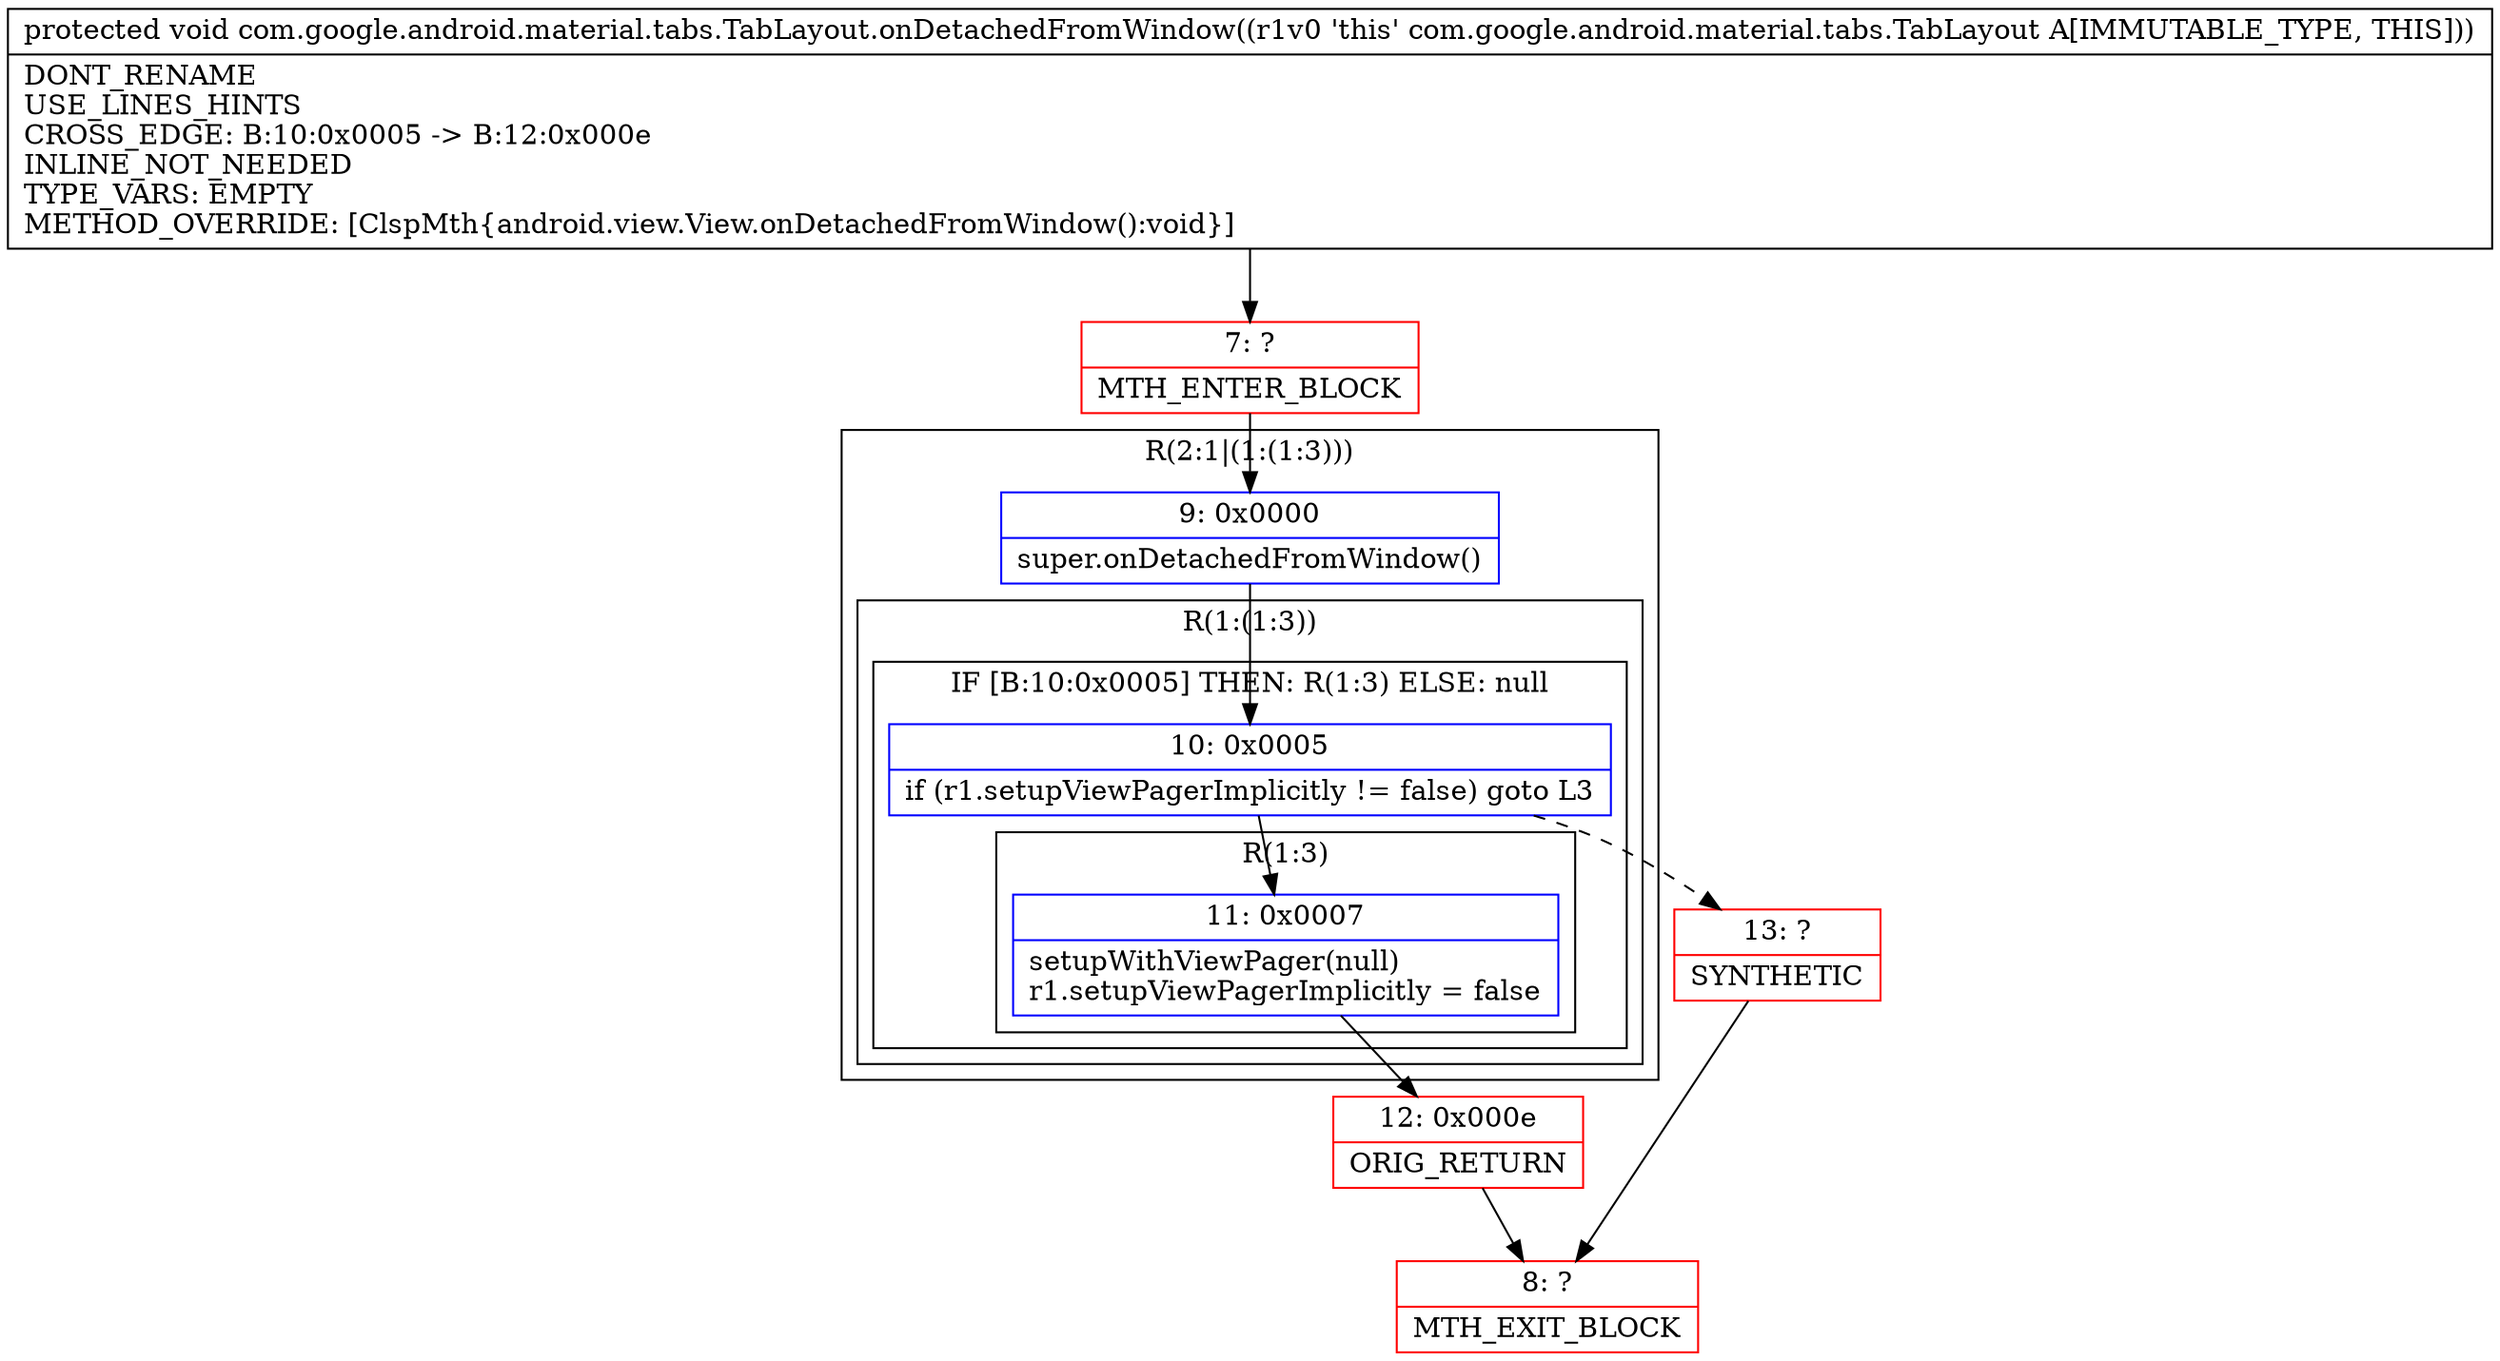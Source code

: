 digraph "CFG forcom.google.android.material.tabs.TabLayout.onDetachedFromWindow()V" {
subgraph cluster_Region_69421124 {
label = "R(2:1|(1:(1:3)))";
node [shape=record,color=blue];
Node_9 [shape=record,label="{9\:\ 0x0000|super.onDetachedFromWindow()\l}"];
subgraph cluster_Region_728057931 {
label = "R(1:(1:3))";
node [shape=record,color=blue];
subgraph cluster_IfRegion_446569685 {
label = "IF [B:10:0x0005] THEN: R(1:3) ELSE: null";
node [shape=record,color=blue];
Node_10 [shape=record,label="{10\:\ 0x0005|if (r1.setupViewPagerImplicitly != false) goto L3\l}"];
subgraph cluster_Region_1525126346 {
label = "R(1:3)";
node [shape=record,color=blue];
Node_11 [shape=record,label="{11\:\ 0x0007|setupWithViewPager(null)\lr1.setupViewPagerImplicitly = false\l}"];
}
}
}
}
Node_7 [shape=record,color=red,label="{7\:\ ?|MTH_ENTER_BLOCK\l}"];
Node_12 [shape=record,color=red,label="{12\:\ 0x000e|ORIG_RETURN\l}"];
Node_8 [shape=record,color=red,label="{8\:\ ?|MTH_EXIT_BLOCK\l}"];
Node_13 [shape=record,color=red,label="{13\:\ ?|SYNTHETIC\l}"];
MethodNode[shape=record,label="{protected void com.google.android.material.tabs.TabLayout.onDetachedFromWindow((r1v0 'this' com.google.android.material.tabs.TabLayout A[IMMUTABLE_TYPE, THIS]))  | DONT_RENAME\lUSE_LINES_HINTS\lCROSS_EDGE: B:10:0x0005 \-\> B:12:0x000e\lINLINE_NOT_NEEDED\lTYPE_VARS: EMPTY\lMETHOD_OVERRIDE: [ClspMth\{android.view.View.onDetachedFromWindow():void\}]\l}"];
MethodNode -> Node_7;Node_9 -> Node_10;
Node_10 -> Node_11;
Node_10 -> Node_13[style=dashed];
Node_11 -> Node_12;
Node_7 -> Node_9;
Node_12 -> Node_8;
Node_13 -> Node_8;
}

